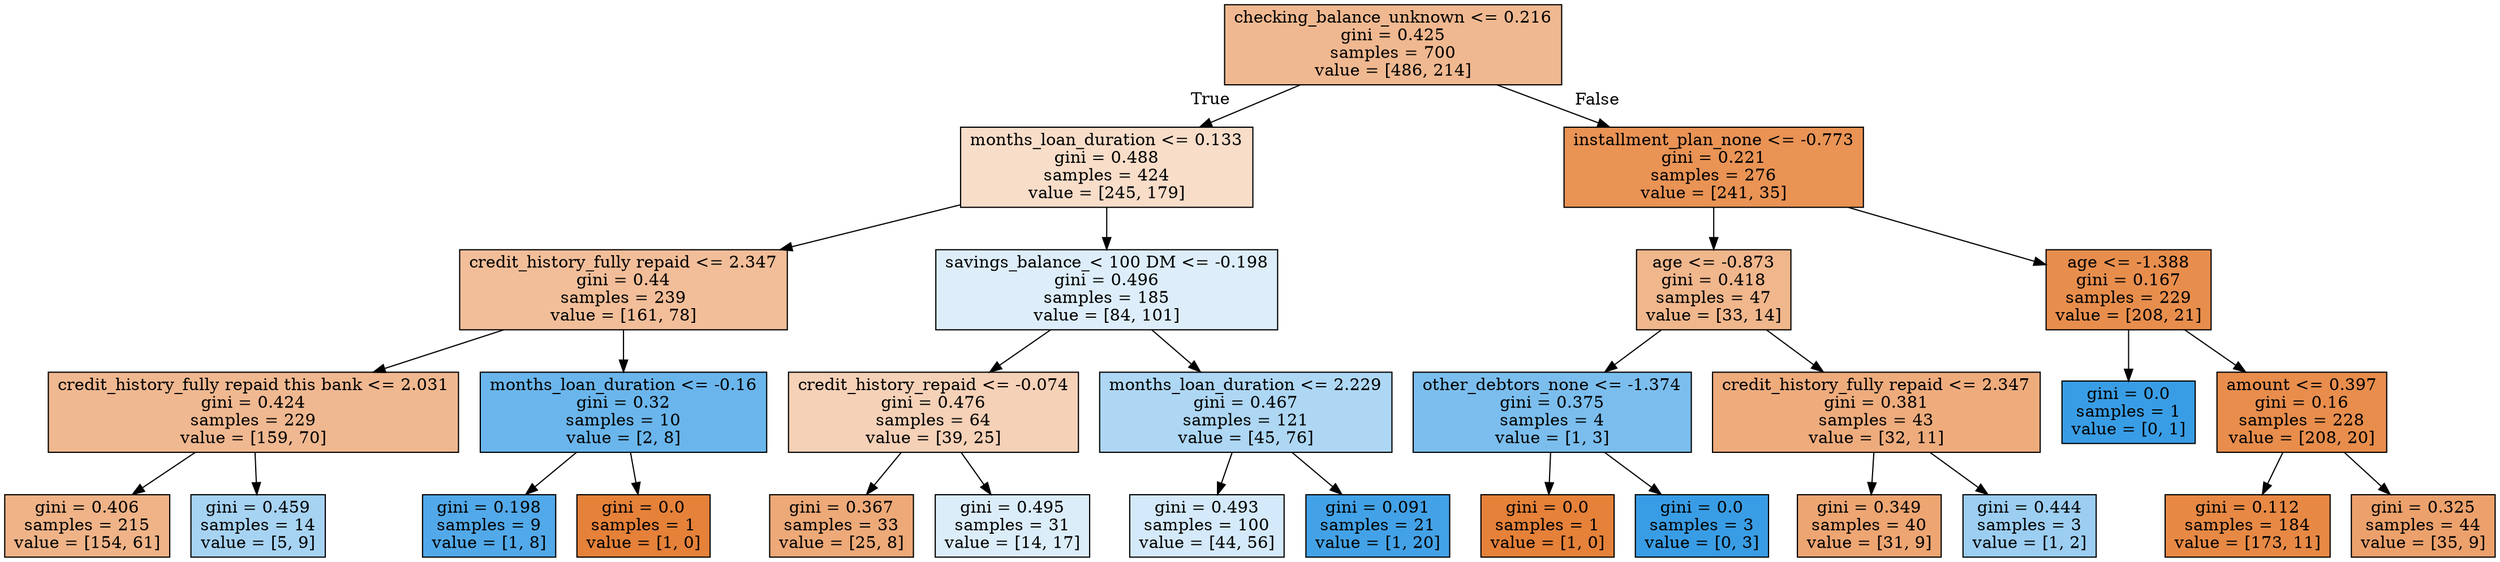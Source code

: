 digraph Tree {
node [shape=box, style="filled", color="black"] ;
0 [label="checking_balance_unknown <= 0.216\ngini = 0.425\nsamples = 700\nvalue = [486, 214]", fillcolor="#e581398f"] ;
1 [label="months_loan_duration <= 0.133\ngini = 0.488\nsamples = 424\nvalue = [245, 179]", fillcolor="#e5813945"] ;
0 -> 1 [labeldistance=2.5, labelangle=45, headlabel="True"] ;
2 [label="credit_history_fully repaid <= 2.347\ngini = 0.44\nsamples = 239\nvalue = [161, 78]", fillcolor="#e5813983"] ;
1 -> 2 ;
3 [label="credit_history_fully repaid this bank <= 2.031\ngini = 0.424\nsamples = 229\nvalue = [159, 70]", fillcolor="#e581398f"] ;
2 -> 3 ;
4 [label="gini = 0.406\nsamples = 215\nvalue = [154, 61]", fillcolor="#e581399a"] ;
3 -> 4 ;
5 [label="gini = 0.459\nsamples = 14\nvalue = [5, 9]", fillcolor="#399de571"] ;
3 -> 5 ;
6 [label="months_loan_duration <= -0.16\ngini = 0.32\nsamples = 10\nvalue = [2, 8]", fillcolor="#399de5bf"] ;
2 -> 6 ;
7 [label="gini = 0.198\nsamples = 9\nvalue = [1, 8]", fillcolor="#399de5df"] ;
6 -> 7 ;
8 [label="gini = 0.0\nsamples = 1\nvalue = [1, 0]", fillcolor="#e58139ff"] ;
6 -> 8 ;
9 [label="savings_balance_< 100 DM <= -0.198\ngini = 0.496\nsamples = 185\nvalue = [84, 101]", fillcolor="#399de52b"] ;
1 -> 9 ;
10 [label="credit_history_repaid <= -0.074\ngini = 0.476\nsamples = 64\nvalue = [39, 25]", fillcolor="#e581395c"] ;
9 -> 10 ;
11 [label="gini = 0.367\nsamples = 33\nvalue = [25, 8]", fillcolor="#e58139ad"] ;
10 -> 11 ;
12 [label="gini = 0.495\nsamples = 31\nvalue = [14, 17]", fillcolor="#399de52d"] ;
10 -> 12 ;
13 [label="months_loan_duration <= 2.229\ngini = 0.467\nsamples = 121\nvalue = [45, 76]", fillcolor="#399de568"] ;
9 -> 13 ;
14 [label="gini = 0.493\nsamples = 100\nvalue = [44, 56]", fillcolor="#399de537"] ;
13 -> 14 ;
15 [label="gini = 0.091\nsamples = 21\nvalue = [1, 20]", fillcolor="#399de5f2"] ;
13 -> 15 ;
16 [label="installment_plan_none <= -0.773\ngini = 0.221\nsamples = 276\nvalue = [241, 35]", fillcolor="#e58139da"] ;
0 -> 16 [labeldistance=2.5, labelangle=-45, headlabel="False"] ;
17 [label="age <= -0.873\ngini = 0.418\nsamples = 47\nvalue = [33, 14]", fillcolor="#e5813993"] ;
16 -> 17 ;
18 [label="other_debtors_none <= -1.374\ngini = 0.375\nsamples = 4\nvalue = [1, 3]", fillcolor="#399de5aa"] ;
17 -> 18 ;
19 [label="gini = 0.0\nsamples = 1\nvalue = [1, 0]", fillcolor="#e58139ff"] ;
18 -> 19 ;
20 [label="gini = 0.0\nsamples = 3\nvalue = [0, 3]", fillcolor="#399de5ff"] ;
18 -> 20 ;
21 [label="credit_history_fully repaid <= 2.347\ngini = 0.381\nsamples = 43\nvalue = [32, 11]", fillcolor="#e58139a7"] ;
17 -> 21 ;
22 [label="gini = 0.349\nsamples = 40\nvalue = [31, 9]", fillcolor="#e58139b5"] ;
21 -> 22 ;
23 [label="gini = 0.444\nsamples = 3\nvalue = [1, 2]", fillcolor="#399de57f"] ;
21 -> 23 ;
24 [label="age <= -1.388\ngini = 0.167\nsamples = 229\nvalue = [208, 21]", fillcolor="#e58139e5"] ;
16 -> 24 ;
25 [label="gini = 0.0\nsamples = 1\nvalue = [0, 1]", fillcolor="#399de5ff"] ;
24 -> 25 ;
26 [label="amount <= 0.397\ngini = 0.16\nsamples = 228\nvalue = [208, 20]", fillcolor="#e58139e6"] ;
24 -> 26 ;
27 [label="gini = 0.112\nsamples = 184\nvalue = [173, 11]", fillcolor="#e58139ef"] ;
26 -> 27 ;
28 [label="gini = 0.325\nsamples = 44\nvalue = [35, 9]", fillcolor="#e58139bd"] ;
26 -> 28 ;
}